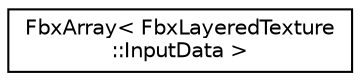 digraph "クラス階層図"
{
  edge [fontname="Helvetica",fontsize="10",labelfontname="Helvetica",labelfontsize="10"];
  node [fontname="Helvetica",fontsize="10",shape=record];
  rankdir="LR";
  Node0 [label="FbxArray\< FbxLayeredTexture\l::InputData \>",height=0.2,width=0.4,color="black", fillcolor="white", style="filled",URL="$class_fbx_array.html"];
}
